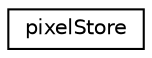 digraph G
{
  edge [fontname="Helvetica",fontsize="10",labelfontname="Helvetica",labelfontsize="10"];
  node [fontname="Helvetica",fontsize="10",shape=record];
  rankdir=LR;
  Node1 [label="pixelStore",height=0.2,width=0.4,color="black", fillcolor="white", style="filled",URL="$d3/d0c/unionpixelStore.html"];
}
